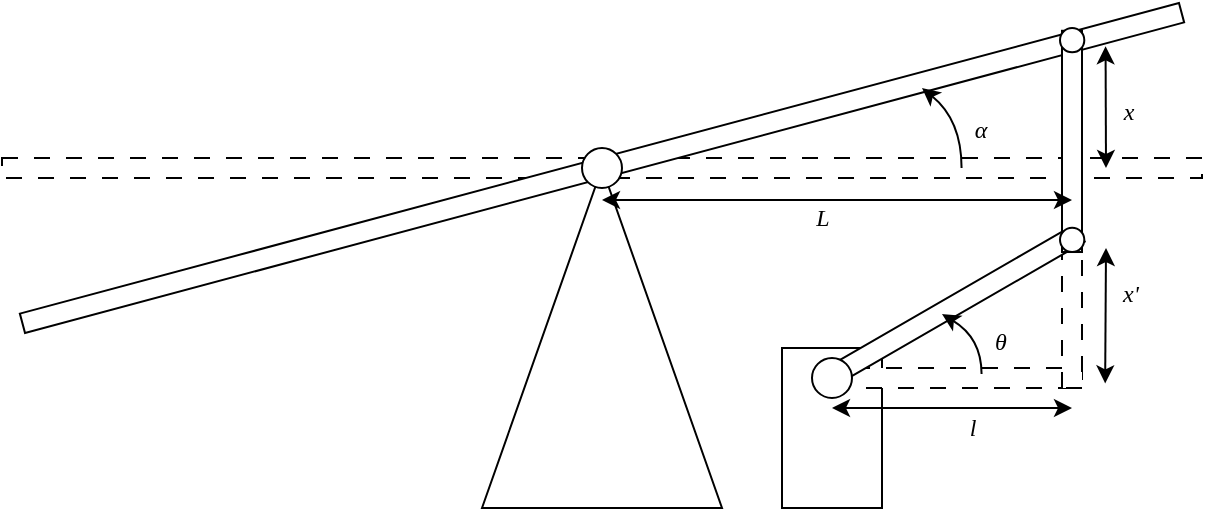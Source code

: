 <mxfile version="28.0.6">
  <diagram name="Page-1" id="1txKScC2ECZwHmFzEDto">
    <mxGraphModel dx="1426" dy="960" grid="1" gridSize="10" guides="1" tooltips="1" connect="1" arrows="1" fold="1" page="1" pageScale="1" pageWidth="850" pageHeight="1100" math="0" shadow="0">
      <root>
        <mxCell id="0" />
        <mxCell id="1" parent="0" />
        <mxCell id="pwTMxb68c1OZ3kuxbKro-1" value="" style="triangle;whiteSpace=wrap;html=1;rotation=-90;" parent="1" vertex="1">
          <mxGeometry x="255" y="415" width="170" height="120" as="geometry" />
        </mxCell>
        <mxCell id="pwTMxb68c1OZ3kuxbKro-2" value="" style="rounded=0;whiteSpace=wrap;html=1;dashed=1;dashPattern=8 8;" parent="1" vertex="1">
          <mxGeometry x="40" y="385" width="600" height="10" as="geometry" />
        </mxCell>
        <mxCell id="pwTMxb68c1OZ3kuxbKro-3" value="" style="rounded=0;whiteSpace=wrap;html=1;rotation=-15;" parent="1" vertex="1">
          <mxGeometry x="40" y="385" width="600" height="10" as="geometry" />
        </mxCell>
        <mxCell id="pwTMxb68c1OZ3kuxbKro-9" value="" style="group" parent="1" vertex="1" connectable="0">
          <mxGeometry x="500" y="350" width="43.791" height="40" as="geometry" />
        </mxCell>
        <mxCell id="pwTMxb68c1OZ3kuxbKro-6" value="" style="endArrow=classic;html=1;rounded=0;entryX=0.86;entryY=1.106;entryDx=0;entryDy=0;entryPerimeter=0;curved=1;" parent="pwTMxb68c1OZ3kuxbKro-9" edge="1">
          <mxGeometry width="50" height="50" relative="1" as="geometry">
            <mxPoint x="19.791" y="40" as="sourcePoint" />
            <mxPoint as="targetPoint" />
            <Array as="points">
              <mxPoint x="19.791" y="16.025" />
            </Array>
          </mxGeometry>
        </mxCell>
        <mxCell id="pwTMxb68c1OZ3kuxbKro-7" value="&lt;span style=&quot;-webkit-line-clamp: 3;&quot; class=&quot;kY2IgmnCmOGjharHErah&quot;&gt;&lt;i&gt;&lt;font face=&quot;Verdana&quot;&gt;α&lt;/font&gt;&lt;/i&gt;&lt;/span&gt;" style="text;html=1;align=center;verticalAlign=middle;resizable=0;points=[];autosize=1;strokeColor=none;fillColor=none;" parent="pwTMxb68c1OZ3kuxbKro-9" vertex="1">
          <mxGeometry x="13.791" y="6.435" width="30" height="30" as="geometry" />
        </mxCell>
        <mxCell id="pwTMxb68c1OZ3kuxbKro-11" value="" style="rounded=0;whiteSpace=wrap;html=1;" parent="1" vertex="1">
          <mxGeometry x="430" y="480" width="50" height="80" as="geometry" />
        </mxCell>
        <mxCell id="pwTMxb68c1OZ3kuxbKro-12" value="" style="rounded=0;whiteSpace=wrap;html=1;dashed=1;dashPattern=8 8;" parent="1" vertex="1">
          <mxGeometry x="450" y="490" width="130" height="10" as="geometry" />
        </mxCell>
        <mxCell id="pwTMxb68c1OZ3kuxbKro-14" value="" style="rounded=0;whiteSpace=wrap;html=1;rotation=-90;dashed=1;dashPattern=8 8;" parent="1" vertex="1">
          <mxGeometry x="517.5" y="437.5" width="115" height="10" as="geometry" />
        </mxCell>
        <mxCell id="pwTMxb68c1OZ3kuxbKro-16" value="" style="rounded=0;whiteSpace=wrap;html=1;rotation=-30;" parent="1" vertex="1">
          <mxGeometry x="440.79" y="454.5" width="148" height="10" as="geometry" />
        </mxCell>
        <mxCell id="pwTMxb68c1OZ3kuxbKro-17" value="" style="rounded=0;whiteSpace=wrap;html=1;rotation=-90;" parent="1" vertex="1">
          <mxGeometry x="519.69" y="371.7" width="110.62" height="10" as="geometry" />
        </mxCell>
        <mxCell id="pwTMxb68c1OZ3kuxbKro-19" value="" style="group" parent="1" vertex="1" connectable="0">
          <mxGeometry x="510" y="463" width="53" height="30" as="geometry" />
        </mxCell>
        <mxCell id="pwTMxb68c1OZ3kuxbKro-20" value="" style="endArrow=classic;html=1;rounded=0;entryX=0.86;entryY=1.106;entryDx=0;entryDy=0;entryPerimeter=0;curved=1;" parent="pwTMxb68c1OZ3kuxbKro-19" edge="1">
          <mxGeometry width="50" height="50" relative="1" as="geometry">
            <mxPoint x="19.791" y="30" as="sourcePoint" />
            <mxPoint as="targetPoint" />
            <Array as="points">
              <mxPoint x="19.791" y="12.018" />
            </Array>
          </mxGeometry>
        </mxCell>
        <mxCell id="pwTMxb68c1OZ3kuxbKro-21" value="&lt;span class=&quot;expandableItem&quot;&gt;&lt;i&gt;&lt;font face=&quot;Verdana&quot;&gt;θ&lt;/font&gt;&lt;/i&gt;&lt;/span&gt;" style="text;html=1;align=center;verticalAlign=middle;resizable=0;points=[];autosize=1;strokeColor=none;fillColor=none;" parent="pwTMxb68c1OZ3kuxbKro-19" vertex="1">
          <mxGeometry x="13.791" y="-1.174" width="30" height="30" as="geometry" />
        </mxCell>
        <mxCell id="pwTMxb68c1OZ3kuxbKro-24" value="&lt;font face=&quot;Verdana&quot;&gt;&lt;i&gt;L&lt;/i&gt;&lt;/font&gt;" style="text;html=1;align=center;verticalAlign=middle;resizable=0;points=[];autosize=1;strokeColor=none;fillColor=none;" parent="1" vertex="1">
          <mxGeometry x="435" y="400" width="30" height="30" as="geometry" />
        </mxCell>
        <mxCell id="pwTMxb68c1OZ3kuxbKro-26" value="&lt;i&gt;l&lt;/i&gt;" style="text;html=1;align=center;verticalAlign=middle;resizable=0;points=[];autosize=1;strokeColor=none;fillColor=none;fontFamily=Verdana;" parent="1" vertex="1">
          <mxGeometry x="510" y="505.001" width="30" height="30" as="geometry" />
        </mxCell>
        <mxCell id="pwTMxb68c1OZ3kuxbKro-27" value="" style="endArrow=classic;startArrow=classic;html=1;rounded=0;" parent="1" edge="1">
          <mxGeometry width="50" height="50" relative="1" as="geometry">
            <mxPoint x="592" y="390" as="sourcePoint" />
            <mxPoint x="591.79" y="329.15" as="targetPoint" />
          </mxGeometry>
        </mxCell>
        <mxCell id="pwTMxb68c1OZ3kuxbKro-28" value="&lt;i&gt;&lt;font face=&quot;Verdana&quot;&gt;x&lt;/font&gt;&lt;/i&gt;" style="text;html=1;align=center;verticalAlign=middle;resizable=0;points=[];autosize=1;strokeColor=none;fillColor=none;" parent="1" vertex="1">
          <mxGeometry x="588" y="347" width="30" height="30" as="geometry" />
        </mxCell>
        <mxCell id="pwTMxb68c1OZ3kuxbKro-29" value="" style="endArrow=classic;startArrow=classic;html=1;rounded=0;" parent="1" edge="1">
          <mxGeometry width="50" height="50" relative="1" as="geometry">
            <mxPoint x="591.58" y="497.7" as="sourcePoint" />
            <mxPoint x="592" y="430" as="targetPoint" />
          </mxGeometry>
        </mxCell>
        <mxCell id="pwTMxb68c1OZ3kuxbKro-30" value="&lt;i&gt;&lt;font face=&quot;Verdana&quot;&gt;x&#39;&lt;/font&gt;&lt;/i&gt;" style="text;html=1;align=center;verticalAlign=middle;resizable=0;points=[];autosize=1;strokeColor=none;fillColor=none;" parent="1" vertex="1">
          <mxGeometry x="588.79" y="437.85" width="30" height="30" as="geometry" />
        </mxCell>
        <mxCell id="pwTMxb68c1OZ3kuxbKro-31" value="" style="ellipse;whiteSpace=wrap;html=1;aspect=fixed;" parent="1" vertex="1">
          <mxGeometry x="330" y="380" width="20" height="20" as="geometry" />
        </mxCell>
        <mxCell id="pwTMxb68c1OZ3kuxbKro-32" value="" style="ellipse;whiteSpace=wrap;html=1;aspect=fixed;" parent="1" vertex="1">
          <mxGeometry x="445" y="485" width="20" height="20" as="geometry" />
        </mxCell>
        <mxCell id="pwTMxb68c1OZ3kuxbKro-34" value="" style="endArrow=classic;startArrow=classic;html=1;rounded=0;exitX=0.9;exitY=0.5;exitDx=0;exitDy=0;exitPerimeter=0;" parent="1" edge="1">
          <mxGeometry width="50" height="50" relative="1" as="geometry">
            <mxPoint x="340" y="406" as="sourcePoint" />
            <mxPoint x="575" y="406" as="targetPoint" />
          </mxGeometry>
        </mxCell>
        <mxCell id="pwTMxb68c1OZ3kuxbKro-36" value="" style="endArrow=classic;startArrow=classic;html=1;rounded=0;" parent="1" edge="1">
          <mxGeometry width="50" height="50" relative="1" as="geometry">
            <mxPoint x="455" y="510" as="sourcePoint" />
            <mxPoint x="575" y="510" as="targetPoint" />
          </mxGeometry>
        </mxCell>
        <mxCell id="pwTMxb68c1OZ3kuxbKro-37" value="" style="ellipse;whiteSpace=wrap;html=1;aspect=fixed;" parent="1" vertex="1">
          <mxGeometry x="569" y="419.85" width="12.15" height="12.15" as="geometry" />
        </mxCell>
        <mxCell id="pwTMxb68c1OZ3kuxbKro-38" value="" style="ellipse;whiteSpace=wrap;html=1;aspect=fixed;" parent="1" vertex="1">
          <mxGeometry x="569" y="320" width="12.15" height="12.15" as="geometry" />
        </mxCell>
      </root>
    </mxGraphModel>
  </diagram>
</mxfile>
